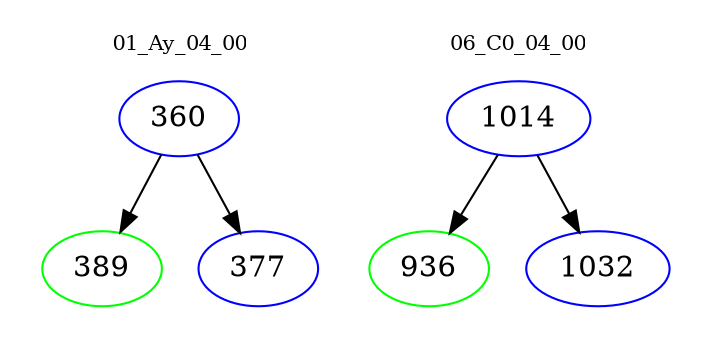 digraph{
subgraph cluster_0 {
color = white
label = "01_Ay_04_00";
fontsize=10;
T0_360 [label="360", color="blue"]
T0_360 -> T0_389 [color="black"]
T0_389 [label="389", color="green"]
T0_360 -> T0_377 [color="black"]
T0_377 [label="377", color="blue"]
}
subgraph cluster_1 {
color = white
label = "06_C0_04_00";
fontsize=10;
T1_1014 [label="1014", color="blue"]
T1_1014 -> T1_936 [color="black"]
T1_936 [label="936", color="green"]
T1_1014 -> T1_1032 [color="black"]
T1_1032 [label="1032", color="blue"]
}
}
